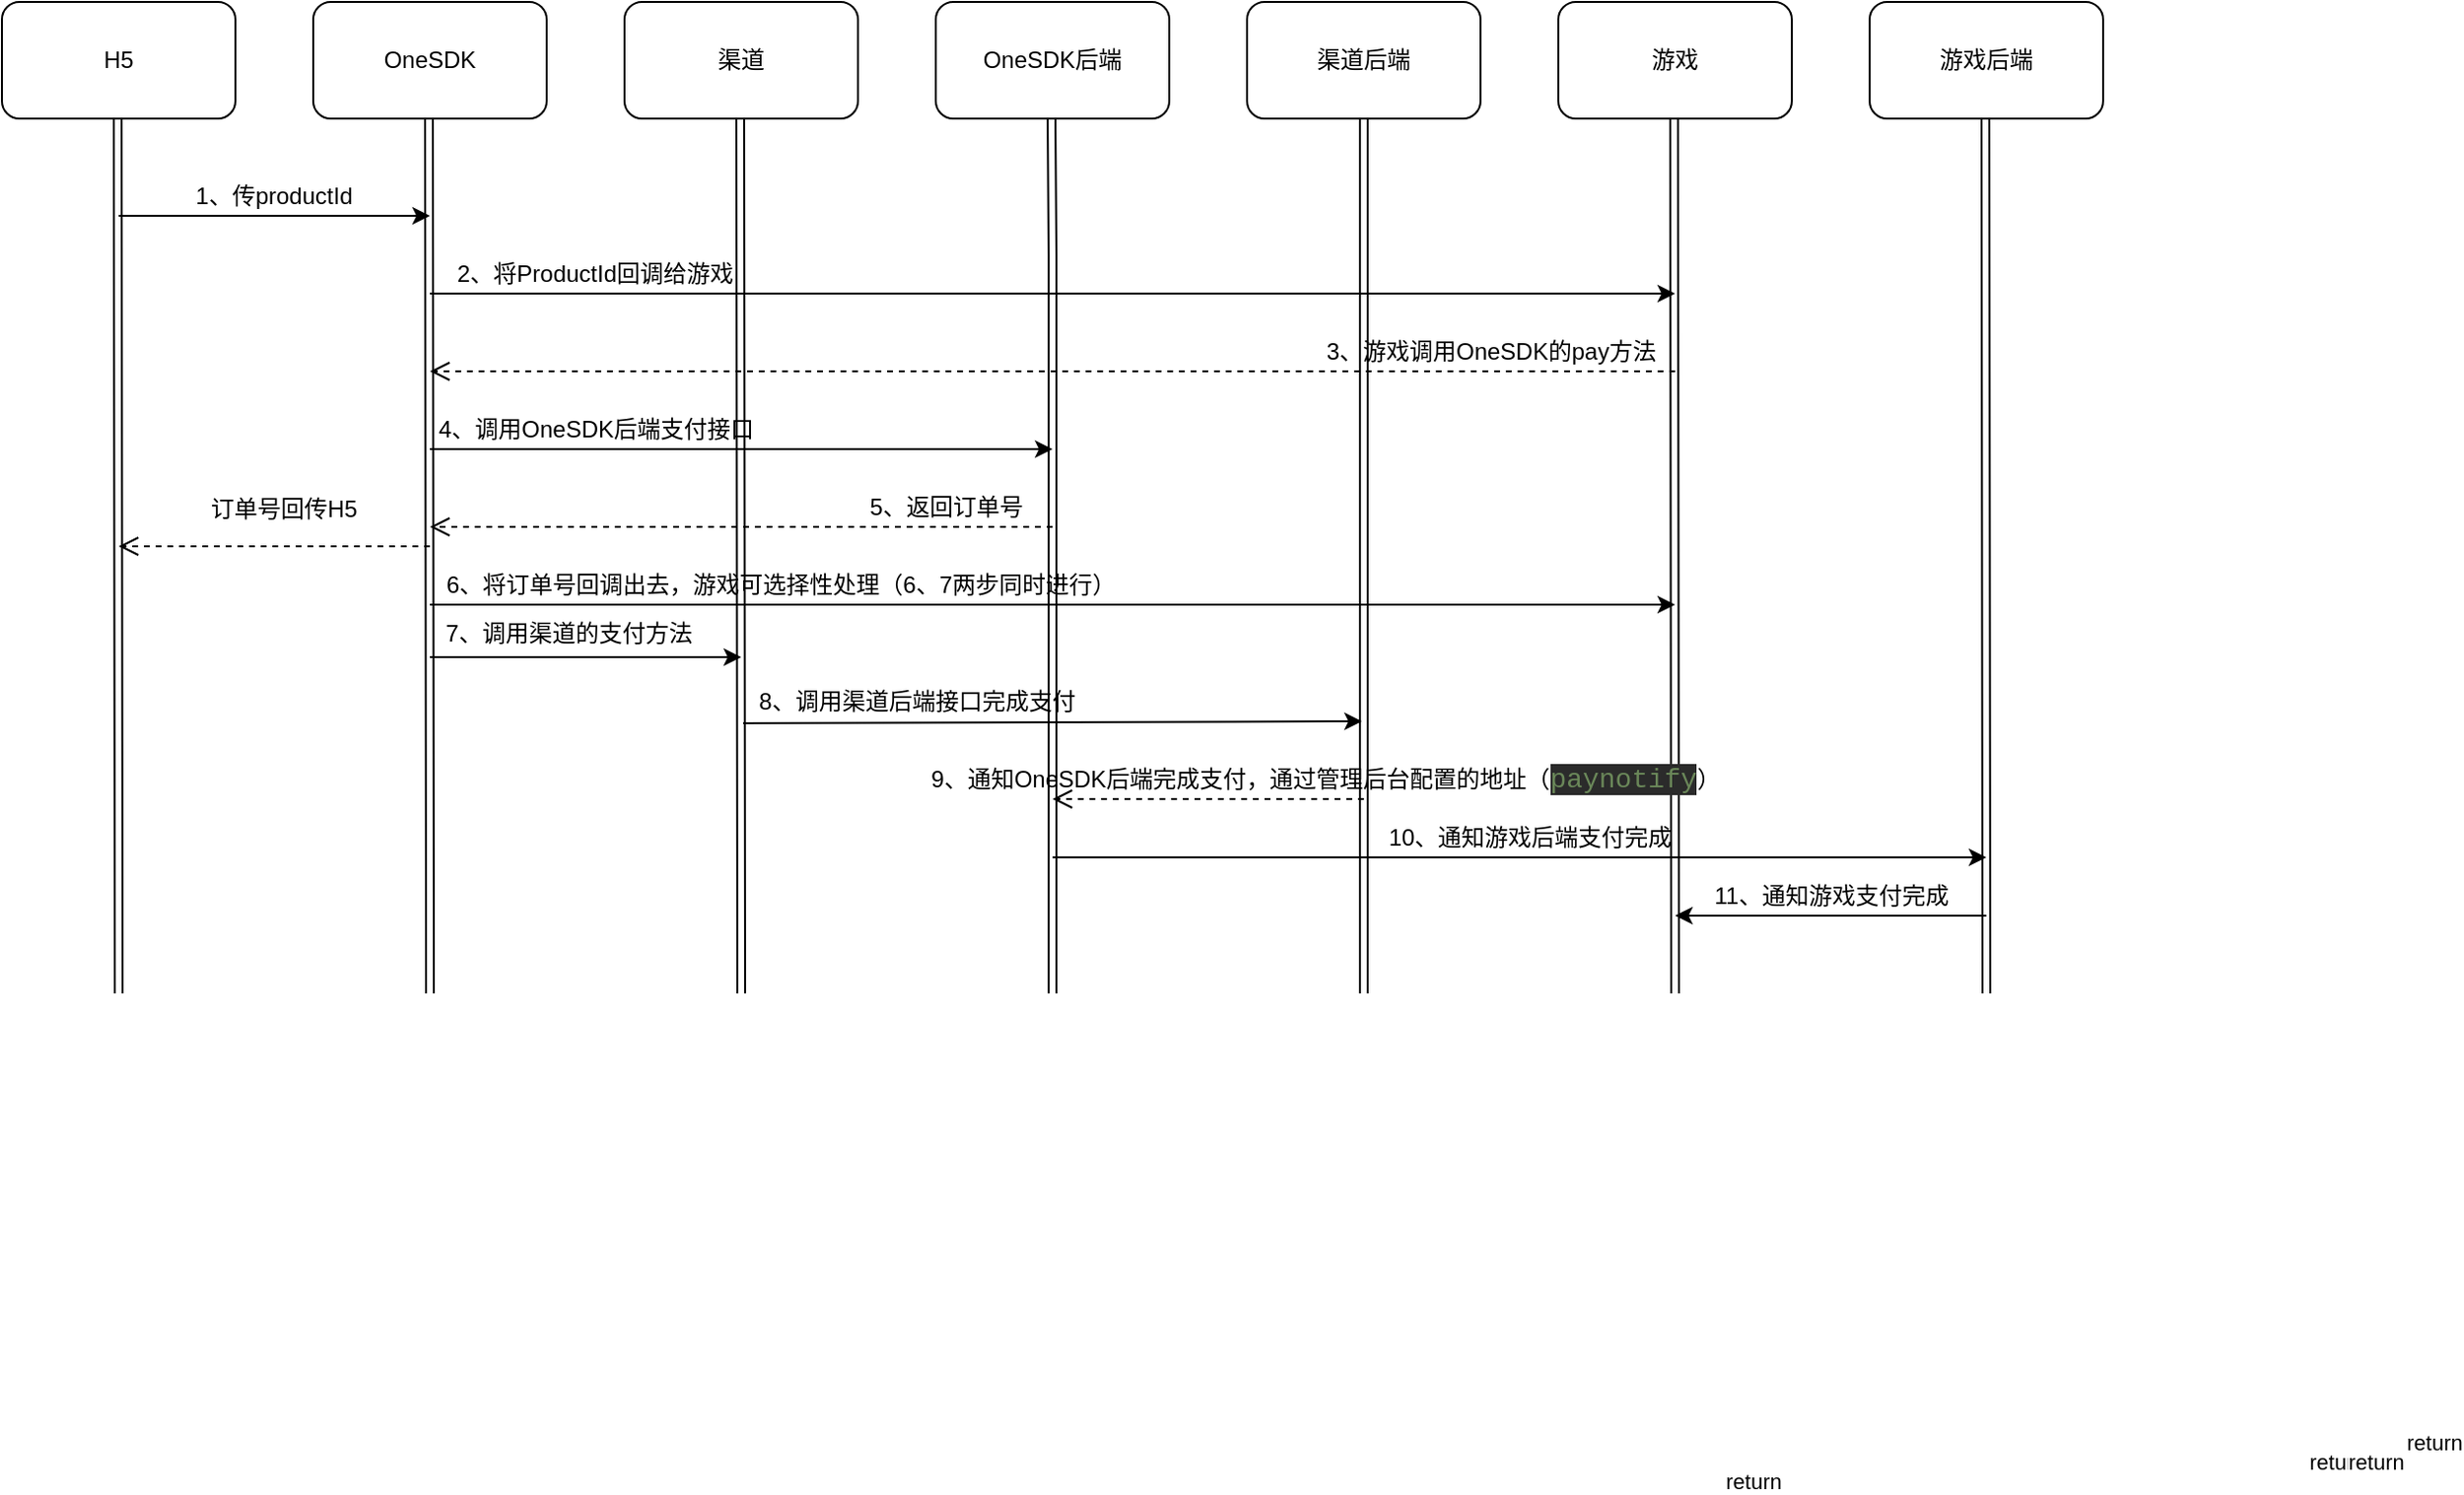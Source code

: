 <mxfile version="14.8.4" type="github">
  <diagram name="Page-1" id="13e1069c-82ec-6db2-03f1-153e76fe0fe0">
    <mxGraphModel dx="1422" dy="714" grid="1" gridSize="10" guides="1" tooltips="1" connect="1" arrows="1" fold="1" page="1" pageScale="1" pageWidth="1100" pageHeight="850" background="#ffffff" math="0" shadow="0">
      <root>
        <mxCell id="0" />
        <mxCell id="1" parent="0" />
        <mxCell id="7PfH0Qj9NsWeZIlKqpjU-1" value="H5" style="rounded=1;whiteSpace=wrap;html=1;" parent="1" vertex="1">
          <mxGeometry y="50" width="120" height="60" as="geometry" />
        </mxCell>
        <mxCell id="7PfH0Qj9NsWeZIlKqpjU-2" value="OneSDK" style="rounded=1;whiteSpace=wrap;html=1;" parent="1" vertex="1">
          <mxGeometry x="160" y="50" width="120" height="60" as="geometry" />
        </mxCell>
        <mxCell id="7PfH0Qj9NsWeZIlKqpjU-3" value="渠道" style="rounded=1;whiteSpace=wrap;html=1;" parent="1" vertex="1">
          <mxGeometry x="320" y="50" width="120" height="60" as="geometry" />
        </mxCell>
        <mxCell id="7PfH0Qj9NsWeZIlKqpjU-4" value="OneSDK后端" style="rounded=1;whiteSpace=wrap;html=1;" parent="1" vertex="1">
          <mxGeometry x="480" y="50" width="120" height="60" as="geometry" />
        </mxCell>
        <mxCell id="7PfH0Qj9NsWeZIlKqpjU-5" value="渠道后端" style="rounded=1;whiteSpace=wrap;html=1;" parent="1" vertex="1">
          <mxGeometry x="640" y="50" width="120" height="60" as="geometry" />
        </mxCell>
        <mxCell id="7PfH0Qj9NsWeZIlKqpjU-6" value="游戏" style="rounded=1;whiteSpace=wrap;html=1;" parent="1" vertex="1">
          <mxGeometry x="800" y="50" width="120" height="60" as="geometry" />
        </mxCell>
        <mxCell id="7PfH0Qj9NsWeZIlKqpjU-7" value="游戏后端" style="rounded=1;whiteSpace=wrap;html=1;" parent="1" vertex="1">
          <mxGeometry x="960" y="50" width="120" height="60" as="geometry" />
        </mxCell>
        <mxCell id="7PfH0Qj9NsWeZIlKqpjU-8" value="" style="shape=link;html=1;" parent="1" edge="1">
          <mxGeometry width="100" relative="1" as="geometry">
            <mxPoint x="60" y="560" as="sourcePoint" />
            <mxPoint x="59.5" y="110" as="targetPoint" />
          </mxGeometry>
        </mxCell>
        <mxCell id="7PfH0Qj9NsWeZIlKqpjU-9" value="" style="shape=link;html=1;" parent="1" edge="1">
          <mxGeometry width="100" relative="1" as="geometry">
            <mxPoint x="220" y="560" as="sourcePoint" />
            <mxPoint x="219.5" y="110" as="targetPoint" />
          </mxGeometry>
        </mxCell>
        <mxCell id="7PfH0Qj9NsWeZIlKqpjU-10" value="" style="shape=link;html=1;" parent="1" edge="1">
          <mxGeometry width="100" relative="1" as="geometry">
            <mxPoint x="380" y="560" as="sourcePoint" />
            <mxPoint x="379.5" y="110" as="targetPoint" />
          </mxGeometry>
        </mxCell>
        <mxCell id="7PfH0Qj9NsWeZIlKqpjU-12" value="" style="shape=link;html=1;" parent="1" edge="1">
          <mxGeometry width="100" relative="1" as="geometry">
            <mxPoint x="1020" y="560" as="sourcePoint" />
            <mxPoint x="1019.5" y="110" as="targetPoint" />
          </mxGeometry>
        </mxCell>
        <mxCell id="7PfH0Qj9NsWeZIlKqpjU-13" value="" style="shape=link;html=1;" parent="1" edge="1">
          <mxGeometry width="100" relative="1" as="geometry">
            <mxPoint x="860" y="560" as="sourcePoint" />
            <mxPoint x="859.5" y="110" as="targetPoint" />
          </mxGeometry>
        </mxCell>
        <mxCell id="7PfH0Qj9NsWeZIlKqpjU-14" value="" style="shape=link;html=1;" parent="1" edge="1">
          <mxGeometry width="100" relative="1" as="geometry">
            <mxPoint x="700" y="560" as="sourcePoint" />
            <mxPoint x="700" y="110" as="targetPoint" />
          </mxGeometry>
        </mxCell>
        <mxCell id="7PfH0Qj9NsWeZIlKqpjU-15" value="" style="shape=link;html=1;" parent="1" edge="1">
          <mxGeometry width="100" relative="1" as="geometry">
            <mxPoint x="540" y="560" as="sourcePoint" />
            <mxPoint x="539.5" y="110" as="targetPoint" />
            <Array as="points">
              <mxPoint x="540" y="180" />
            </Array>
          </mxGeometry>
        </mxCell>
        <mxCell id="7PfH0Qj9NsWeZIlKqpjU-16" value="" style="endArrow=classic;html=1;" parent="1" edge="1">
          <mxGeometry width="50" height="50" relative="1" as="geometry">
            <mxPoint x="60" y="160" as="sourcePoint" />
            <mxPoint x="220" y="160" as="targetPoint" />
          </mxGeometry>
        </mxCell>
        <mxCell id="7PfH0Qj9NsWeZIlKqpjU-17" value="1、传productId" style="text;html=1;strokeColor=none;fillColor=none;align=center;verticalAlign=middle;whiteSpace=wrap;rounded=0;" parent="1" vertex="1">
          <mxGeometry x="60" y="140" width="160" height="20" as="geometry" />
        </mxCell>
        <mxCell id="7PfH0Qj9NsWeZIlKqpjU-18" value="" style="endArrow=classic;html=1;" parent="1" edge="1">
          <mxGeometry width="50" height="50" relative="1" as="geometry">
            <mxPoint x="220" y="200" as="sourcePoint" />
            <mxPoint x="860" y="200" as="targetPoint" />
          </mxGeometry>
        </mxCell>
        <mxCell id="7PfH0Qj9NsWeZIlKqpjU-19" value="2、将ProductId回调给游戏" style="text;html=1;strokeColor=none;fillColor=none;align=center;verticalAlign=middle;whiteSpace=wrap;rounded=0;" parent="1" vertex="1">
          <mxGeometry x="230" y="180" width="150" height="20" as="geometry" />
        </mxCell>
        <mxCell id="7PfH0Qj9NsWeZIlKqpjU-20" value="return" style="html=1;verticalAlign=bottom;endArrow=open;dashed=1;endSize=8;" parent="1" edge="1">
          <mxGeometry x="-1" y="682" relative="1" as="geometry">
            <mxPoint x="860" y="240" as="sourcePoint" />
            <mxPoint x="220" y="240" as="targetPoint" />
            <mxPoint x="390" y="-122" as="offset" />
          </mxGeometry>
        </mxCell>
        <mxCell id="7PfH0Qj9NsWeZIlKqpjU-21" value="3、游戏调用OneSDK的pay方法" style="text;html=1;align=center;verticalAlign=middle;resizable=0;points=[];autosize=1;strokeColor=none;" parent="1" vertex="1">
          <mxGeometry x="675" y="220" width="180" height="20" as="geometry" />
        </mxCell>
        <mxCell id="7PfH0Qj9NsWeZIlKqpjU-24" value="" style="endArrow=classic;html=1;" parent="1" edge="1">
          <mxGeometry width="50" height="50" relative="1" as="geometry">
            <mxPoint x="220" y="280" as="sourcePoint" />
            <mxPoint x="540" y="280" as="targetPoint" />
          </mxGeometry>
        </mxCell>
        <mxCell id="7PfH0Qj9NsWeZIlKqpjU-25" value="4、调用OneSDK后端支付接口" style="text;html=1;align=center;verticalAlign=middle;resizable=0;points=[];autosize=1;strokeColor=none;" parent="1" vertex="1">
          <mxGeometry x="215" y="260" width="180" height="20" as="geometry" />
        </mxCell>
        <mxCell id="7PfH0Qj9NsWeZIlKqpjU-26" value="" style="endArrow=classic;html=1;" parent="1" edge="1">
          <mxGeometry width="50" height="50" relative="1" as="geometry">
            <mxPoint x="220" y="387" as="sourcePoint" />
            <mxPoint x="380" y="387" as="targetPoint" />
          </mxGeometry>
        </mxCell>
        <mxCell id="7PfH0Qj9NsWeZIlKqpjU-27" value="5、返回订单号" style="text;html=1;align=center;verticalAlign=middle;resizable=0;points=[];autosize=1;strokeColor=none;" parent="1" vertex="1">
          <mxGeometry x="440" y="300" width="90" height="20" as="geometry" />
        </mxCell>
        <mxCell id="7PfH0Qj9NsWeZIlKqpjU-28" value="" style="endArrow=classic;html=1;entryX=-0.013;entryY=0.95;entryDx=0;entryDy=0;entryPerimeter=0;" parent="1" edge="1">
          <mxGeometry width="50" height="50" relative="1" as="geometry">
            <mxPoint x="380.97" y="421" as="sourcePoint" />
            <mxPoint x="699.02" y="420" as="targetPoint" />
          </mxGeometry>
        </mxCell>
        <mxCell id="7PfH0Qj9NsWeZIlKqpjU-29" value="8、调用渠道后端接口完成支付" style="text;html=1;align=center;verticalAlign=middle;resizable=0;points=[];autosize=1;strokeColor=none;" parent="1" vertex="1">
          <mxGeometry x="380" y="400" width="180" height="20" as="geometry" />
        </mxCell>
        <mxCell id="7PfH0Qj9NsWeZIlKqpjU-30" value="return" style="html=1;verticalAlign=bottom;endArrow=open;dashed=1;endSize=8;" parent="1" edge="1">
          <mxGeometry x="-1" y="610" relative="1" as="geometry">
            <mxPoint x="700" y="460" as="sourcePoint" />
            <mxPoint x="540" y="460" as="targetPoint" />
            <Array as="points">
              <mxPoint x="620" y="460" />
            </Array>
            <mxPoint x="500" y="-260" as="offset" />
          </mxGeometry>
        </mxCell>
        <mxCell id="7PfH0Qj9NsWeZIlKqpjU-31" value="9、通知OneSDK后端完成支付，通过管理后台配置的地址（&lt;span style=&quot;color: rgb(106 , 135 , 89) ; background-color: rgb(43 , 43 , 43) ; font-family: &amp;#34;courier new&amp;#34; ; font-size: 10.5pt&quot;&gt;paynotify&lt;/span&gt;&lt;span&gt;）&lt;/span&gt;" style="text;html=1;align=center;verticalAlign=middle;resizable=0;points=[];autosize=1;strokeColor=none;" parent="1" vertex="1">
          <mxGeometry x="470" y="440" width="420" height="20" as="geometry" />
        </mxCell>
        <mxCell id="7PfH0Qj9NsWeZIlKqpjU-34" value="" style="endArrow=classic;html=1;" parent="1" edge="1">
          <mxGeometry width="50" height="50" relative="1" as="geometry">
            <mxPoint x="540" y="490" as="sourcePoint" />
            <mxPoint x="1020" y="490" as="targetPoint" />
          </mxGeometry>
        </mxCell>
        <mxCell id="7PfH0Qj9NsWeZIlKqpjU-36" value="" style="endArrow=classic;html=1;" parent="1" edge="1">
          <mxGeometry width="50" height="50" relative="1" as="geometry">
            <mxPoint x="1020" y="520" as="sourcePoint" />
            <mxPoint x="860" y="520" as="targetPoint" />
          </mxGeometry>
        </mxCell>
        <mxCell id="cMn84G3jMpRz9DSOVn_5-3" value="return" style="html=1;verticalAlign=bottom;endArrow=open;dashed=1;endSize=8;" parent="1" edge="1">
          <mxGeometry x="-1" y="838" relative="1" as="geometry">
            <mxPoint x="540" y="320" as="sourcePoint" />
            <mxPoint x="220" y="320" as="targetPoint" />
            <mxPoint x="680" y="-348" as="offset" />
          </mxGeometry>
        </mxCell>
        <mxCell id="cMn84G3jMpRz9DSOVn_5-4" value="7、调用渠道的支付方法" style="text;html=1;align=center;verticalAlign=middle;resizable=0;points=[];autosize=1;strokeColor=none;" parent="1" vertex="1">
          <mxGeometry x="221" y="365" width="140" height="20" as="geometry" />
        </mxCell>
        <mxCell id="cMn84G3jMpRz9DSOVn_5-6" value="10、通知游戏后端支付完成" style="text;html=1;align=center;verticalAlign=middle;resizable=0;points=[];autosize=1;strokeColor=none;" parent="1" vertex="1">
          <mxGeometry x="705" y="470" width="160" height="20" as="geometry" />
        </mxCell>
        <mxCell id="cMn84G3jMpRz9DSOVn_5-7" value="11、通知游戏支付完成" style="text;html=1;align=center;verticalAlign=middle;resizable=0;points=[];autosize=1;strokeColor=none;" parent="1" vertex="1">
          <mxGeometry x="870" y="500" width="140" height="20" as="geometry" />
        </mxCell>
        <mxCell id="cMn84G3jMpRz9DSOVn_5-8" value="" style="endArrow=classic;html=1;" parent="1" edge="1">
          <mxGeometry width="50" height="50" relative="1" as="geometry">
            <mxPoint x="220" y="360" as="sourcePoint" />
            <mxPoint x="860" y="360" as="targetPoint" />
          </mxGeometry>
        </mxCell>
        <mxCell id="cMn84G3jMpRz9DSOVn_5-9" value="6、将订单号回调出去，游戏可选择性处理（6、7两步同时进行）" style="text;html=1;align=center;verticalAlign=middle;resizable=0;points=[];autosize=1;strokeColor=none;" parent="1" vertex="1">
          <mxGeometry x="220" y="340" width="360" height="20" as="geometry" />
        </mxCell>
        <mxCell id="Oor2Xu35Bk2JzpkP8gIT-1" value="return" style="html=1;verticalAlign=bottom;endArrow=open;dashed=1;endSize=8;" edge="1" parent="1">
          <mxGeometry x="-1" y="838" relative="1" as="geometry">
            <mxPoint x="220" y="330" as="sourcePoint" />
            <mxPoint x="60" y="330" as="targetPoint" />
            <mxPoint x="680" y="-348" as="offset" />
          </mxGeometry>
        </mxCell>
        <mxCell id="Oor2Xu35Bk2JzpkP8gIT-2" value="订单号回传H5" style="text;html=1;strokeColor=none;fillColor=none;align=center;verticalAlign=middle;whiteSpace=wrap;rounded=0;" vertex="1" parent="1">
          <mxGeometry x="100" y="301" width="90" height="20" as="geometry" />
        </mxCell>
      </root>
    </mxGraphModel>
  </diagram>
</mxfile>
